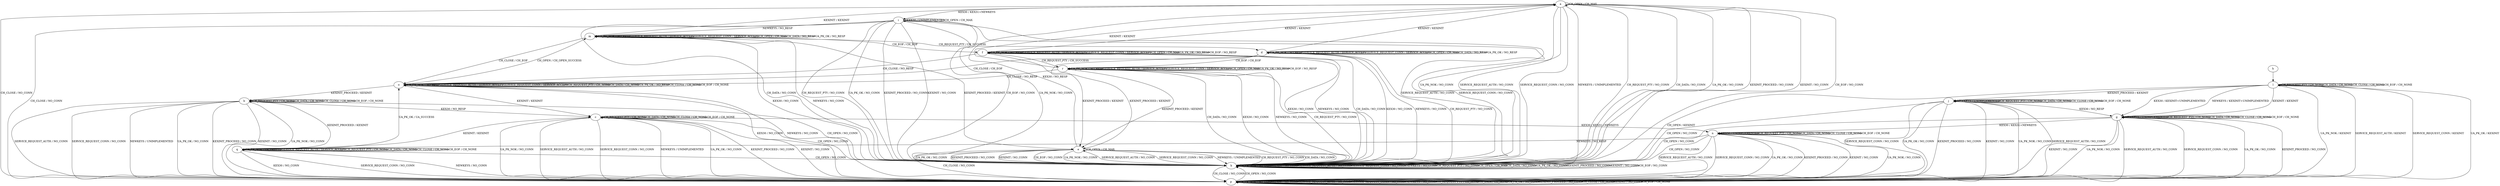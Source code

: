 digraph "" {
	graph ["Incoming time"=0.048062801361083984,
		"Outgoing time"=0.09575939178466797,
		Output="{'States': 18, 'Transitions': 222, 'Filename': '../results/ssh/DropBear-DropBear-yices-5.dot'}",
		Reference="{'States': 18, 'Transitions': 222, 'Filename': '../subjects/ssh/DropBear.dot'}",
		Solver=yices,
		Updated="{'States': 18, 'Transitions': 222, 'Filename': '../subjects/ssh/DropBear.dot'}",
		"f-measure"=1.0,
		precision=1.0,
		recall=1.0
	];
	a -> a	[key=0,
		label="CH_OPEN / CH_MAX"];
	a -> i	[key=0,
		label="KEX30 / KEX31+NEWKEYS"];
	a -> k	[key=0,
		label="UA_PK_NOK / NO_CONN"];
	a -> k	[key=1,
		label="SERVICE_REQUEST_AUTH / NO_CONN"];
	a -> k	[key=2,
		label="SERVICE_REQUEST_CONN / NO_CONN"];
	a -> k	[key=3,
		label="NEWKEYS / UNIMPLEMENTED"];
	a -> k	[key=4,
		label="CH_REQUEST_PTY / NO_CONN"];
	a -> k	[key=5,
		label="CH_DATA / NO_CONN"];
	a -> k	[key=6,
		label="UA_PK_OK / NO_CONN"];
	a -> k	[key=7,
		label="KEXINIT_PROCEED / NO_CONN"];
	a -> k	[key=8,
		label="KEXINIT / NO_CONN"];
	a -> k	[key=9,
		label="CH_EOF / NO_CONN"];
	a -> p	[key=0,
		label="CH_CLOSE / NO_CONN"];
	b -> b	[key=0,
		label="CH_REQUEST_PTY / CH_NONE"];
	b -> b	[key=1,
		label="CH_DATA / CH_NONE"];
	b -> b	[key=2,
		label="CH_CLOSE / CH_NONE"];
	b -> b	[key=3,
		label="CH_EOF / CH_NONE"];
	b -> c	[key=0,
		label="KEX30 / NO_RESP"];
	b -> k	[key=0,
		label="CH_OPEN / NO_CONN"];
	b -> p	[key=0,
		label="UA_PK_NOK / NO_CONN"];
	b -> p	[key=1,
		label="SERVICE_REQUEST_AUTH / NO_CONN"];
	b -> p	[key=2,
		label="SERVICE_REQUEST_CONN / NO_CONN"];
	b -> p	[key=3,
		label="NEWKEYS / UNIMPLEMENTED"];
	b -> p	[key=4,
		label="UA_PK_OK / NO_CONN"];
	b -> p	[key=5,
		label="KEXINIT_PROCEED / NO_CONN"];
	b -> p	[key=6,
		label="KEXINIT / NO_CONN"];
	c -> c	[key=0,
		label="CH_REQUEST_PTY / CH_NONE"];
	c -> c	[key=1,
		label="CH_DATA / CH_NONE"];
	c -> c	[key=2,
		label="CH_CLOSE / CH_NONE"];
	c -> c	[key=3,
		label="CH_EOF / CH_NONE"];
	c -> k	[key=0,
		label="CH_OPEN / NO_CONN"];
	c -> n	[key=0,
		label="KEX30 / KEX31+NEWKEYS"];
	c -> p	[key=0,
		label="UA_PK_NOK / NO_CONN"];
	c -> p	[key=1,
		label="SERVICE_REQUEST_AUTH / NO_CONN"];
	c -> p	[key=2,
		label="SERVICE_REQUEST_CONN / NO_CONN"];
	c -> p	[key=3,
		label="NEWKEYS / UNIMPLEMENTED"];
	c -> p	[key=4,
		label="UA_PK_OK / NO_CONN"];
	c -> p	[key=5,
		label="KEXINIT_PROCEED / NO_CONN"];
	c -> p	[key=6,
		label="KEXINIT / NO_CONN"];
	d -> a	[key=0,
		label="KEXINIT / KEXINIT"];
	d -> d	[key=0,
		label="UA_PK_NOK / NO_RESP"];
	d -> d	[key=1,
		label="SERVICE_REQUEST_AUTH / SERVICE_ACCEPT"];
	d -> d	[key=2,
		label="SERVICE_REQUEST_CONN / SERVICE_ACCEPT"];
	d -> d	[key=3,
		label="CH_OPEN / CH_MAX"];
	d -> d	[key=4,
		label="CH_DATA / NO_RESP"];
	d -> d	[key=5,
		label="UA_PK_OK / NO_RESP"];
	d -> e	[key=0,
		label="KEXINIT_PROCEED / KEXINIT"];
	d -> k	[key=0,
		label="KEX30 / NO_CONN"];
	d -> k	[key=1,
		label="NEWKEYS / NO_CONN"];
	d -> k	[key=2,
		label="CH_REQUEST_PTY / NO_CONN"];
	d -> o	[key=0,
		label="CH_CLOSE / CH_EOF"];
	d -> r	[key=0,
		label="CH_EOF / CH_EOF"];
	e -> a	[key=0,
		label="KEX30 / NO_RESP"];
	e -> e	[key=0,
		label="CH_OPEN / CH_MAX"];
	e -> k	[key=0,
		label="UA_PK_NOK / NO_CONN"];
	e -> k	[key=1,
		label="SERVICE_REQUEST_AUTH / NO_CONN"];
	e -> k	[key=2,
		label="SERVICE_REQUEST_CONN / NO_CONN"];
	e -> k	[key=3,
		label="NEWKEYS / UNIMPLEMENTED"];
	e -> k	[key=4,
		label="CH_REQUEST_PTY / NO_CONN"];
	e -> k	[key=5,
		label="CH_DATA / NO_CONN"];
	e -> k	[key=6,
		label="UA_PK_OK / NO_CONN"];
	e -> k	[key=7,
		label="KEXINIT_PROCEED / NO_CONN"];
	e -> k	[key=8,
		label="KEXINIT / NO_CONN"];
	e -> k	[key=9,
		label="CH_EOF / NO_CONN"];
	e -> p	[key=0,
		label="CH_CLOSE / NO_CONN"];
	f -> a	[key=0,
		label="KEXINIT / KEXINIT"];
	f -> e	[key=0,
		label="KEXINIT_PROCEED / KEXINIT"];
	f -> f	[key=0,
		label="UA_PK_NOK / NO_RESP"];
	f -> f	[key=1,
		label="SERVICE_REQUEST_AUTH / SERVICE_ACCEPT"];
	f -> f	[key=2,
		label="SERVICE_REQUEST_CONN / SERVICE_ACCEPT"];
	f -> f	[key=3,
		label="CH_OPEN / CH_MAX"];
	f -> f	[key=4,
		label="UA_PK_OK / NO_RESP"];
	f -> f	[key=5,
		label="CH_EOF / NO_RESP"];
	f -> k	[key=0,
		label="KEX30 / NO_CONN"];
	f -> k	[key=1,
		label="NEWKEYS / NO_CONN"];
	f -> k	[key=2,
		label="CH_DATA / NO_CONN"];
	f -> o	[key=0,
		label="CH_CLOSE / NO_RESP"];
	f -> r	[key=0,
		label="CH_REQUEST_PTY / CH_SUCCESS"];
	g -> g	[key=0,
		label="NEWKEYS / UNIMPLEMENTED"];
	g -> g	[key=1,
		label="CH_REQUEST_PTY / CH_NONE"];
	g -> g	[key=2,
		label="CH_DATA / CH_NONE"];
	g -> g	[key=3,
		label="CH_CLOSE / CH_NONE"];
	g -> g	[key=4,
		label="CH_EOF / CH_NONE"];
	g -> k	[key=0,
		label="CH_OPEN / NO_CONN"];
	g -> n	[key=0,
		label="KEX30 / KEX31+NEWKEYS"];
	g -> p	[key=0,
		label="UA_PK_NOK / NO_CONN"];
	g -> p	[key=1,
		label="SERVICE_REQUEST_AUTH / NO_CONN"];
	g -> p	[key=2,
		label="SERVICE_REQUEST_CONN / NO_CONN"];
	g -> p	[key=3,
		label="UA_PK_OK / NO_CONN"];
	g -> p	[key=4,
		label="KEXINIT_PROCEED / NO_CONN"];
	g -> p	[key=5,
		label="KEXINIT / NO_CONN"];
	h -> l	[key=0];
	i -> i	[key=0,
		label="KEX30 / UNIMPLEMENTED"];
	i -> i	[key=1,
		label="CH_OPEN / CH_MAX"];
	i -> k	[key=0,
		label="UA_PK_NOK / NO_CONN"];
	i -> k	[key=1,
		label="SERVICE_REQUEST_AUTH / NO_CONN"];
	i -> k	[key=2,
		label="SERVICE_REQUEST_CONN / NO_CONN"];
	i -> k	[key=3,
		label="CH_REQUEST_PTY / NO_CONN"];
	i -> k	[key=4,
		label="CH_DATA / NO_CONN"];
	i -> k	[key=5,
		label="UA_PK_OK / NO_CONN"];
	i -> k	[key=6,
		label="KEXINIT_PROCEED / NO_CONN"];
	i -> k	[key=7,
		label="KEXINIT / NO_CONN"];
	i -> k	[key=8,
		label="CH_EOF / NO_CONN"];
	i -> m	[key=0,
		label="NEWKEYS / NO_RESP"];
	i -> p	[key=0,
		label="CH_CLOSE / NO_CONN"];
	j -> g	[key=0,
		label="KEX30 / NO_RESP"];
	j -> j	[key=0,
		label="NEWKEYS / UNIMPLEMENTED"];
	j -> j	[key=1,
		label="CH_REQUEST_PTY / CH_NONE"];
	j -> j	[key=2,
		label="CH_DATA / CH_NONE"];
	j -> j	[key=3,
		label="CH_CLOSE / CH_NONE"];
	j -> j	[key=4,
		label="CH_EOF / CH_NONE"];
	j -> k	[key=0,
		label="CH_OPEN / NO_CONN"];
	j -> p	[key=0,
		label="UA_PK_NOK / NO_CONN"];
	j -> p	[key=1,
		label="SERVICE_REQUEST_AUTH / NO_CONN"];
	j -> p	[key=2,
		label="SERVICE_REQUEST_CONN / NO_CONN"];
	j -> p	[key=3,
		label="UA_PK_OK / NO_CONN"];
	j -> p	[key=4,
		label="KEXINIT_PROCEED / NO_CONN"];
	j -> p	[key=5,
		label="KEXINIT / NO_CONN"];
	k -> k	[key=0,
		label="UA_PK_NOK / NO_CONN"];
	k -> k	[key=1,
		label="KEX30 / NO_CONN"];
	k -> k	[key=2,
		label="SERVICE_REQUEST_AUTH / NO_CONN"];
	k -> k	[key=3,
		label="SERVICE_REQUEST_CONN / NO_CONN"];
	k -> k	[key=4,
		label="NEWKEYS / NO_CONN"];
	k -> k	[key=5,
		label="CH_REQUEST_PTY / NO_CONN"];
	k -> k	[key=6,
		label="CH_OPEN / CH_MAX"];
	k -> k	[key=7,
		label="CH_DATA / NO_CONN"];
	k -> k	[key=8,
		label="UA_PK_OK / NO_CONN"];
	k -> k	[key=9,
		label="KEXINIT_PROCEED / NO_CONN"];
	k -> k	[key=10,
		label="KEXINIT / NO_CONN"];
	k -> k	[key=11,
		label="CH_EOF / NO_CONN"];
	k -> p	[key=0,
		label="CH_CLOSE / NO_CONN"];
	l -> g	[key=0,
		label="KEX30 / KEXINIT+UNIMPLEMENTED"];
	l -> g	[key=1,
		label="NEWKEYS / KEXINIT+UNIMPLEMENTED"];
	l -> g	[key=2,
		label="KEXINIT / KEXINIT"];
	l -> j	[key=0,
		label="KEXINIT_PROCEED / KEXINIT"];
	l -> k	[key=0,
		label="CH_OPEN / KEXINIT"];
	l -> l	[key=0,
		label="CH_REQUEST_PTY / CH_NONE"];
	l -> l	[key=1,
		label="CH_DATA / CH_NONE"];
	l -> l	[key=2,
		label="CH_CLOSE / CH_NONE"];
	l -> l	[key=3,
		label="CH_EOF / CH_NONE"];
	l -> p	[key=0,
		label="UA_PK_NOK / KEXINIT"];
	l -> p	[key=1,
		label="SERVICE_REQUEST_AUTH / KEXINIT"];
	l -> p	[key=2,
		label="SERVICE_REQUEST_CONN / KEXINIT"];
	l -> p	[key=3,
		label="UA_PK_OK / KEXINIT"];
	m -> a	[key=0,
		label="KEXINIT / KEXINIT"];
	m -> d	[key=0,
		label="CH_REQUEST_PTY / CH_SUCCESS"];
	m -> e	[key=0,
		label="KEXINIT_PROCEED / KEXINIT"];
	m -> f	[key=0,
		label="CH_EOF / CH_EOF"];
	m -> k	[key=0,
		label="KEX30 / NO_CONN"];
	m -> k	[key=1,
		label="NEWKEYS / NO_CONN"];
	m -> m	[key=0,
		label="UA_PK_NOK / NO_RESP"];
	m -> m	[key=1,
		label="SERVICE_REQUEST_AUTH / SERVICE_ACCEPT"];
	m -> m	[key=2,
		label="SERVICE_REQUEST_CONN / SERVICE_ACCEPT"];
	m -> m	[key=3,
		label="CH_OPEN / CH_MAX"];
	m -> m	[key=4,
		label="CH_DATA / NO_RESP"];
	m -> m	[key=5,
		label="UA_PK_OK / NO_RESP"];
	m -> o	[key=0,
		label="CH_CLOSE / CH_EOF"];
	n -> k	[key=0,
		label="CH_OPEN / NO_CONN"];
	n -> n	[key=0,
		label="KEX30 / UNIMPLEMENTED"];
	n -> n	[key=1,
		label="CH_REQUEST_PTY / CH_NONE"];
	n -> n	[key=2,
		label="CH_DATA / CH_NONE"];
	n -> n	[key=3,
		label="CH_CLOSE / CH_NONE"];
	n -> n	[key=4,
		label="CH_EOF / CH_NONE"];
	n -> p	[key=0,
		label="UA_PK_NOK / NO_CONN"];
	n -> p	[key=1,
		label="SERVICE_REQUEST_AUTH / NO_CONN"];
	n -> p	[key=2,
		label="SERVICE_REQUEST_CONN / NO_CONN"];
	n -> p	[key=3,
		label="UA_PK_OK / NO_CONN"];
	n -> p	[key=4,
		label="KEXINIT_PROCEED / NO_CONN"];
	n -> p	[key=5,
		label="KEXINIT / NO_CONN"];
	n -> q	[key=0,
		label="NEWKEYS / NO_RESP"];
	o -> b	[key=0,
		label="KEXINIT_PROCEED / KEXINIT"];
	o -> c	[key=0,
		label="KEXINIT / KEXINIT"];
	o -> m	[key=0,
		label="CH_OPEN / CH_OPEN_SUCCESS"];
	o -> o	[key=0,
		label="UA_PK_NOK / NO_RESP"];
	o -> o	[key=1,
		label="SERVICE_REQUEST_AUTH / SERVICE_ACCEPT"];
	o -> o	[key=2,
		label="SERVICE_REQUEST_CONN / SERVICE_ACCEPT"];
	o -> o	[key=3,
		label="CH_REQUEST_PTY / CH_NONE"];
	o -> o	[key=4,
		label="CH_DATA / CH_NONE"];
	o -> o	[key=5,
		label="UA_PK_OK / NO_RESP"];
	o -> o	[key=6,
		label="CH_CLOSE / CH_NONE"];
	o -> o	[key=7,
		label="CH_EOF / CH_NONE"];
	o -> p	[key=0,
		label="KEX30 / NO_CONN"];
	o -> p	[key=1,
		label="NEWKEYS / NO_CONN"];
	p -> k	[key=0,
		label="CH_OPEN / NO_CONN"];
	p -> p	[key=0,
		label="UA_PK_NOK / NO_CONN"];
	p -> p	[key=1,
		label="KEX30 / NO_CONN"];
	p -> p	[key=2,
		label="SERVICE_REQUEST_AUTH / NO_CONN"];
	p -> p	[key=3,
		label="SERVICE_REQUEST_CONN / NO_CONN"];
	p -> p	[key=4,
		label="NEWKEYS / NO_CONN"];
	p -> p	[key=5,
		label="CH_REQUEST_PTY / CH_NONE"];
	p -> p	[key=6,
		label="CH_DATA / CH_NONE"];
	p -> p	[key=7,
		label="UA_PK_OK / NO_CONN"];
	p -> p	[key=8,
		label="KEXINIT_PROCEED / NO_CONN"];
	p -> p	[key=9,
		label="CH_CLOSE / CH_NONE"];
	p -> p	[key=10,
		label="KEXINIT / NO_CONN"];
	p -> p	[key=11,
		label="CH_EOF / CH_NONE"];
	q -> b	[key=0,
		label="KEXINIT_PROCEED / KEXINIT"];
	q -> c	[key=0,
		label="KEXINIT / KEXINIT"];
	q -> k	[key=0,
		label="CH_OPEN / NO_CONN"];
	q -> o	[key=0,
		label="UA_PK_OK / UA_SUCCESS"];
	q -> p	[key=0,
		label="KEX30 / NO_CONN"];
	q -> p	[key=1,
		label="SERVICE_REQUEST_CONN / NO_CONN"];
	q -> p	[key=2,
		label="NEWKEYS / NO_CONN"];
	q -> q	[key=0,
		label="UA_PK_NOK / UA_FAILURE"];
	q -> q	[key=1,
		label="SERVICE_REQUEST_AUTH / SERVICE_ACCEPT"];
	q -> q	[key=2,
		label="CH_REQUEST_PTY / CH_NONE"];
	q -> q	[key=3,
		label="CH_DATA / CH_NONE"];
	q -> q	[key=4,
		label="CH_CLOSE / CH_NONE"];
	q -> q	[key=5,
		label="CH_EOF / CH_NONE"];
	r -> a	[key=0,
		label="KEXINIT / KEXINIT"];
	r -> e	[key=0,
		label="KEXINIT_PROCEED / KEXINIT"];
	r -> k	[key=0,
		label="KEX30 / NO_CONN"];
	r -> k	[key=1,
		label="NEWKEYS / NO_CONN"];
	r -> k	[key=2,
		label="CH_REQUEST_PTY / NO_CONN"];
	r -> k	[key=3,
		label="CH_DATA / NO_CONN"];
	r -> o	[key=0,
		label="CH_CLOSE / NO_RESP"];
	r -> r	[key=0,
		label="UA_PK_NOK / NO_RESP"];
	r -> r	[key=1,
		label="SERVICE_REQUEST_AUTH / SERVICE_ACCEPT"];
	r -> r	[key=2,
		label="SERVICE_REQUEST_CONN / SERVICE_ACCEPT"];
	r -> r	[key=3,
		label="CH_OPEN / CH_MAX"];
	r -> r	[key=4,
		label="UA_PK_OK / NO_RESP"];
	r -> r	[key=5,
		label="CH_EOF / NO_RESP"];
}
